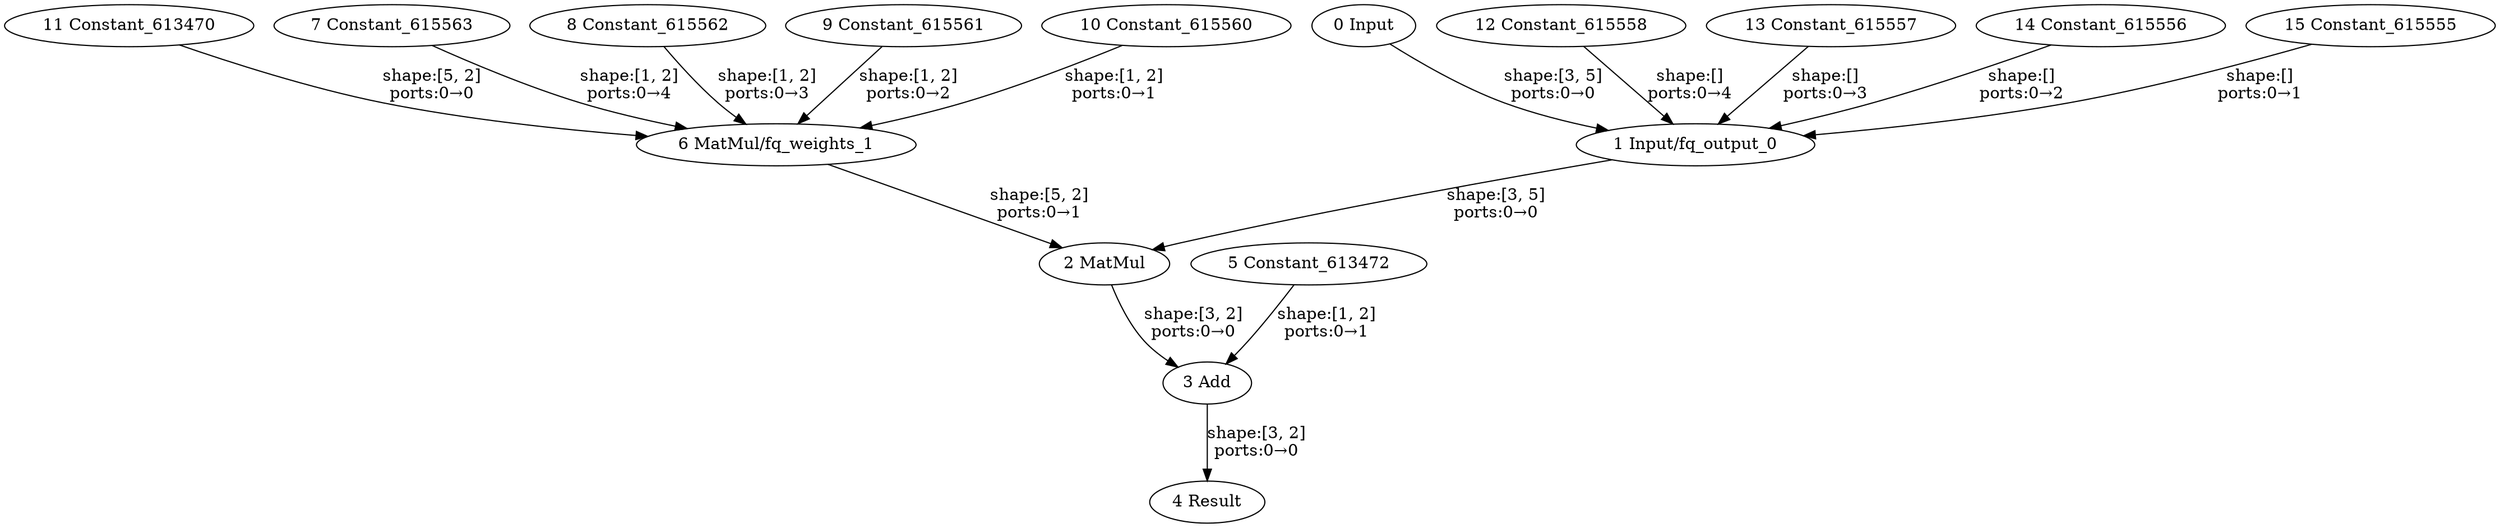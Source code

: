 strict digraph  {
"0 Input" [id=0, type=Parameter];
"1 Input/fq_output_0" [id=1, type=FakeQuantize];
"2 MatMul" [id=2, type=MatMul];
"3 Add" [id=3, type=Add];
"4 Result" [id=4, type=Result];
"5 Constant_613472" [id=5, type=Constant];
"6 MatMul/fq_weights_1" [id=6, type=FakeQuantize];
"7 Constant_615563" [id=7, type=Constant];
"8 Constant_615562" [id=8, type=Constant];
"9 Constant_615561" [id=9, type=Constant];
"10 Constant_615560" [id=10, type=Constant];
"11 Constant_613470" [id=11, type=Constant];
"12 Constant_615558" [id=12, type=Constant];
"13 Constant_615557" [id=13, type=Constant];
"14 Constant_615556" [id=14, type=Constant];
"15 Constant_615555" [id=15, type=Constant];
"0 Input" -> "1 Input/fq_output_0"  [label="shape:[3, 5]\nports:0→0", style=solid];
"1 Input/fq_output_0" -> "2 MatMul"  [label="shape:[3, 5]\nports:0→0", style=solid];
"2 MatMul" -> "3 Add"  [label="shape:[3, 2]\nports:0→0", style=solid];
"3 Add" -> "4 Result"  [label="shape:[3, 2]\nports:0→0", style=solid];
"5 Constant_613472" -> "3 Add"  [label="shape:[1, 2]\nports:0→1", style=solid];
"6 MatMul/fq_weights_1" -> "2 MatMul"  [label="shape:[5, 2]\nports:0→1", style=solid];
"7 Constant_615563" -> "6 MatMul/fq_weights_1"  [label="shape:[1, 2]\nports:0→4", style=solid];
"8 Constant_615562" -> "6 MatMul/fq_weights_1"  [label="shape:[1, 2]\nports:0→3", style=solid];
"9 Constant_615561" -> "6 MatMul/fq_weights_1"  [label="shape:[1, 2]\nports:0→2", style=solid];
"10 Constant_615560" -> "6 MatMul/fq_weights_1"  [label="shape:[1, 2]\nports:0→1", style=solid];
"11 Constant_613470" -> "6 MatMul/fq_weights_1"  [label="shape:[5, 2]\nports:0→0", style=solid];
"12 Constant_615558" -> "1 Input/fq_output_0"  [label="shape:[]\nports:0→4", style=solid];
"13 Constant_615557" -> "1 Input/fq_output_0"  [label="shape:[]\nports:0→3", style=solid];
"14 Constant_615556" -> "1 Input/fq_output_0"  [label="shape:[]\nports:0→2", style=solid];
"15 Constant_615555" -> "1 Input/fq_output_0"  [label="shape:[]\nports:0→1", style=solid];
}
